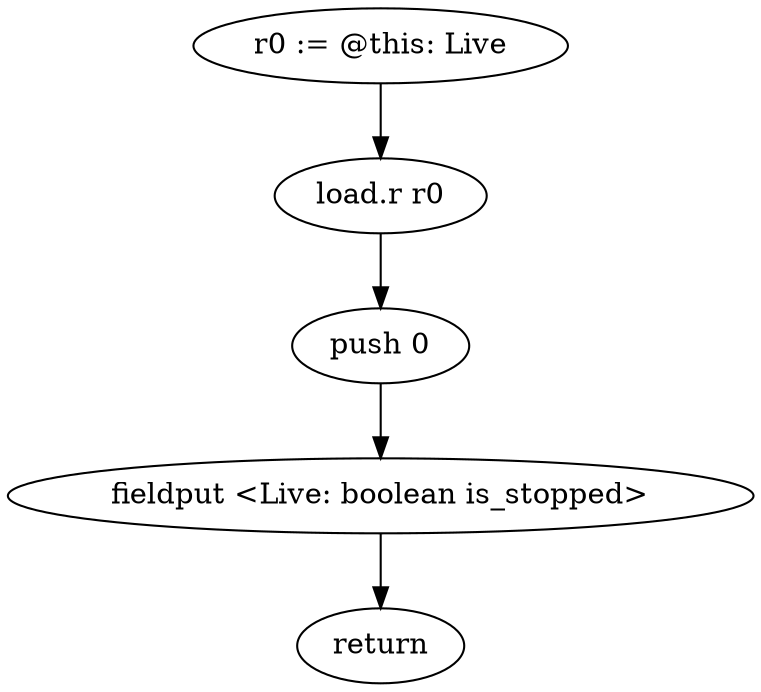 digraph "" {
    "r0 := @this: Live"
    "load.r r0"
    "r0 := @this: Live"->"load.r r0";
    "push 0"
    "load.r r0"->"push 0";
    "fieldput <Live: boolean is_stopped>"
    "push 0"->"fieldput <Live: boolean is_stopped>";
    "return"
    "fieldput <Live: boolean is_stopped>"->"return";
}

